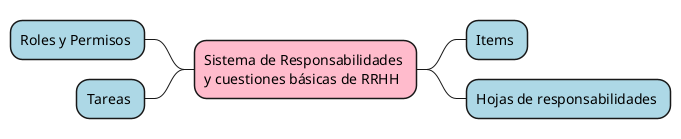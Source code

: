 @startmindmap "Diagrama de contexto 0 - Conceptualización"

<style>
mindmapDiagram {
    .green {
        BackgroundColor lightgreen
    }
    .rose {
        BackgroundColor #FFBBCC
    }
    .blue {
        BackgroundColor lightblue
    }
    .yellow {
        BackgroundColor lightyellow
    }
    .orange {
        BackgroundColor #FECF79
    }
    .white {
        BackgroundColor white
    }
}
</style>

+ Sistema de Responsabilidades \ny cuestiones básicas de RRHH <<rose>>

** Items <<blue>>
** Hojas de responsabilidades <<blue>>

left side

-- Roles y Permisos <<blue>>
-- Tareas <<blue>>
@endmindmap
